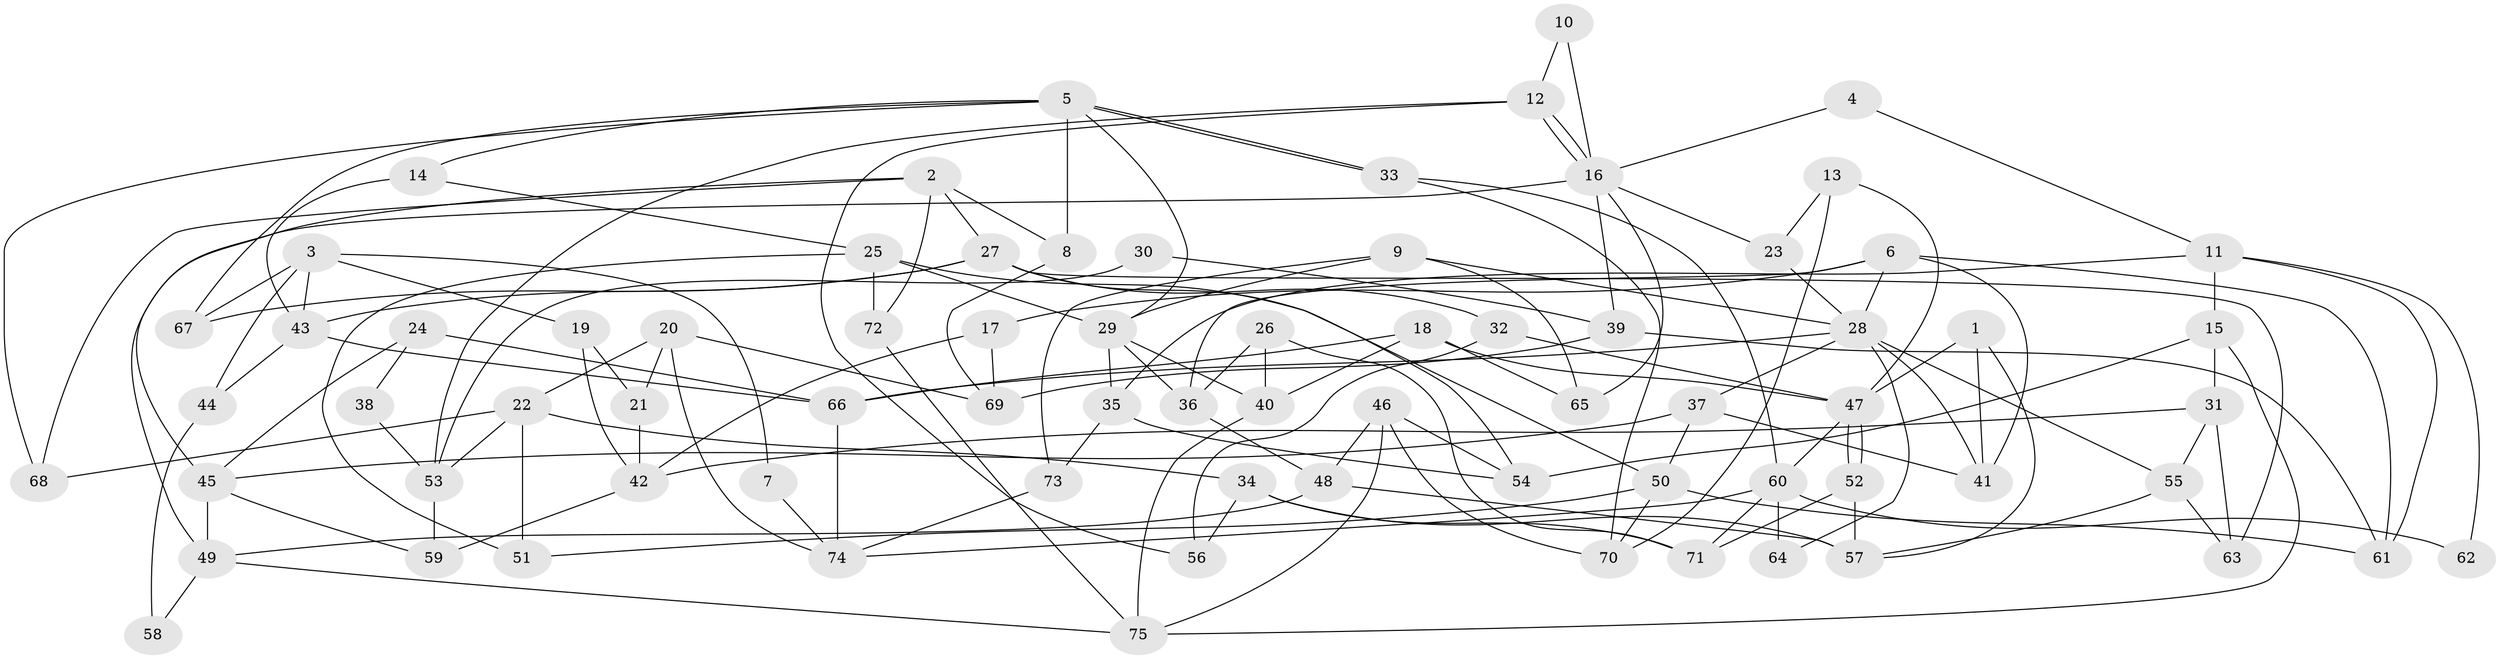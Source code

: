 // coarse degree distribution, {12: 0.03333333333333333, 7: 0.13333333333333333, 10: 0.06666666666666667, 6: 0.1, 8: 0.13333333333333333, 2: 0.1, 4: 0.1, 3: 0.2, 5: 0.13333333333333333}
// Generated by graph-tools (version 1.1) at 2025/51/03/04/25 22:51:07]
// undirected, 75 vertices, 150 edges
graph export_dot {
  node [color=gray90,style=filled];
  1;
  2;
  3;
  4;
  5;
  6;
  7;
  8;
  9;
  10;
  11;
  12;
  13;
  14;
  15;
  16;
  17;
  18;
  19;
  20;
  21;
  22;
  23;
  24;
  25;
  26;
  27;
  28;
  29;
  30;
  31;
  32;
  33;
  34;
  35;
  36;
  37;
  38;
  39;
  40;
  41;
  42;
  43;
  44;
  45;
  46;
  47;
  48;
  49;
  50;
  51;
  52;
  53;
  54;
  55;
  56;
  57;
  58;
  59;
  60;
  61;
  62;
  63;
  64;
  65;
  66;
  67;
  68;
  69;
  70;
  71;
  72;
  73;
  74;
  75;
  1 -- 41;
  1 -- 47;
  1 -- 57;
  2 -- 72;
  2 -- 68;
  2 -- 8;
  2 -- 27;
  2 -- 45;
  3 -- 43;
  3 -- 67;
  3 -- 7;
  3 -- 19;
  3 -- 44;
  4 -- 16;
  4 -- 11;
  5 -- 29;
  5 -- 33;
  5 -- 33;
  5 -- 8;
  5 -- 14;
  5 -- 67;
  5 -- 68;
  6 -- 28;
  6 -- 36;
  6 -- 17;
  6 -- 41;
  6 -- 61;
  7 -- 74;
  8 -- 69;
  9 -- 28;
  9 -- 65;
  9 -- 29;
  9 -- 73;
  10 -- 12;
  10 -- 16;
  11 -- 15;
  11 -- 35;
  11 -- 61;
  11 -- 62;
  12 -- 53;
  12 -- 16;
  12 -- 16;
  12 -- 56;
  13 -- 70;
  13 -- 23;
  13 -- 47;
  14 -- 43;
  14 -- 25;
  15 -- 75;
  15 -- 54;
  15 -- 31;
  16 -- 49;
  16 -- 23;
  16 -- 39;
  16 -- 65;
  17 -- 69;
  17 -- 42;
  18 -- 47;
  18 -- 66;
  18 -- 40;
  18 -- 65;
  19 -- 21;
  19 -- 42;
  20 -- 22;
  20 -- 69;
  20 -- 21;
  20 -- 74;
  21 -- 42;
  22 -- 51;
  22 -- 34;
  22 -- 53;
  22 -- 68;
  23 -- 28;
  24 -- 45;
  24 -- 66;
  24 -- 38;
  25 -- 29;
  25 -- 50;
  25 -- 51;
  25 -- 72;
  26 -- 71;
  26 -- 40;
  26 -- 36;
  27 -- 63;
  27 -- 32;
  27 -- 43;
  27 -- 54;
  27 -- 67;
  28 -- 55;
  28 -- 41;
  28 -- 37;
  28 -- 64;
  28 -- 66;
  29 -- 36;
  29 -- 35;
  29 -- 40;
  30 -- 39;
  30 -- 53;
  31 -- 42;
  31 -- 55;
  31 -- 63;
  32 -- 47;
  32 -- 56;
  33 -- 70;
  33 -- 60;
  34 -- 71;
  34 -- 56;
  34 -- 57;
  35 -- 73;
  35 -- 54;
  36 -- 48;
  37 -- 50;
  37 -- 41;
  37 -- 45;
  38 -- 53;
  39 -- 61;
  39 -- 69;
  40 -- 75;
  42 -- 59;
  43 -- 66;
  43 -- 44;
  44 -- 58;
  45 -- 49;
  45 -- 59;
  46 -- 54;
  46 -- 75;
  46 -- 48;
  46 -- 70;
  47 -- 52;
  47 -- 52;
  47 -- 60;
  48 -- 57;
  48 -- 49;
  49 -- 58;
  49 -- 75;
  50 -- 61;
  50 -- 51;
  50 -- 70;
  52 -- 57;
  52 -- 71;
  53 -- 59;
  55 -- 57;
  55 -- 63;
  60 -- 62;
  60 -- 64;
  60 -- 71;
  60 -- 74;
  66 -- 74;
  72 -- 75;
  73 -- 74;
}
